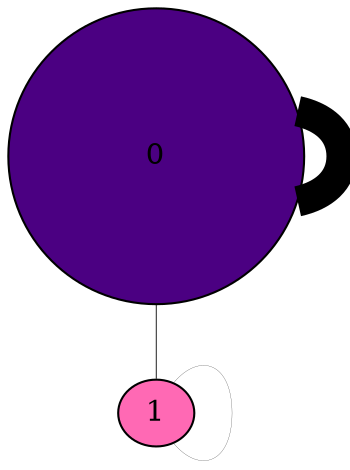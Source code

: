 graph  {
	0	 [fillcolor="#4B0082",
		height=1.97723767468,
		style=filled,
		width=1.97723767468];
	0 -- 0	 [penwidth=14.6099200991];
	1	 [fillcolor="#FF69B4",
		height=0.300883993973,
		style=filled,
		width=0.300883993973];
	0 -- 1	 [penwidth=0.419710426924];
	1 -- 1	 [penwidth=0.0999310540296];
}
